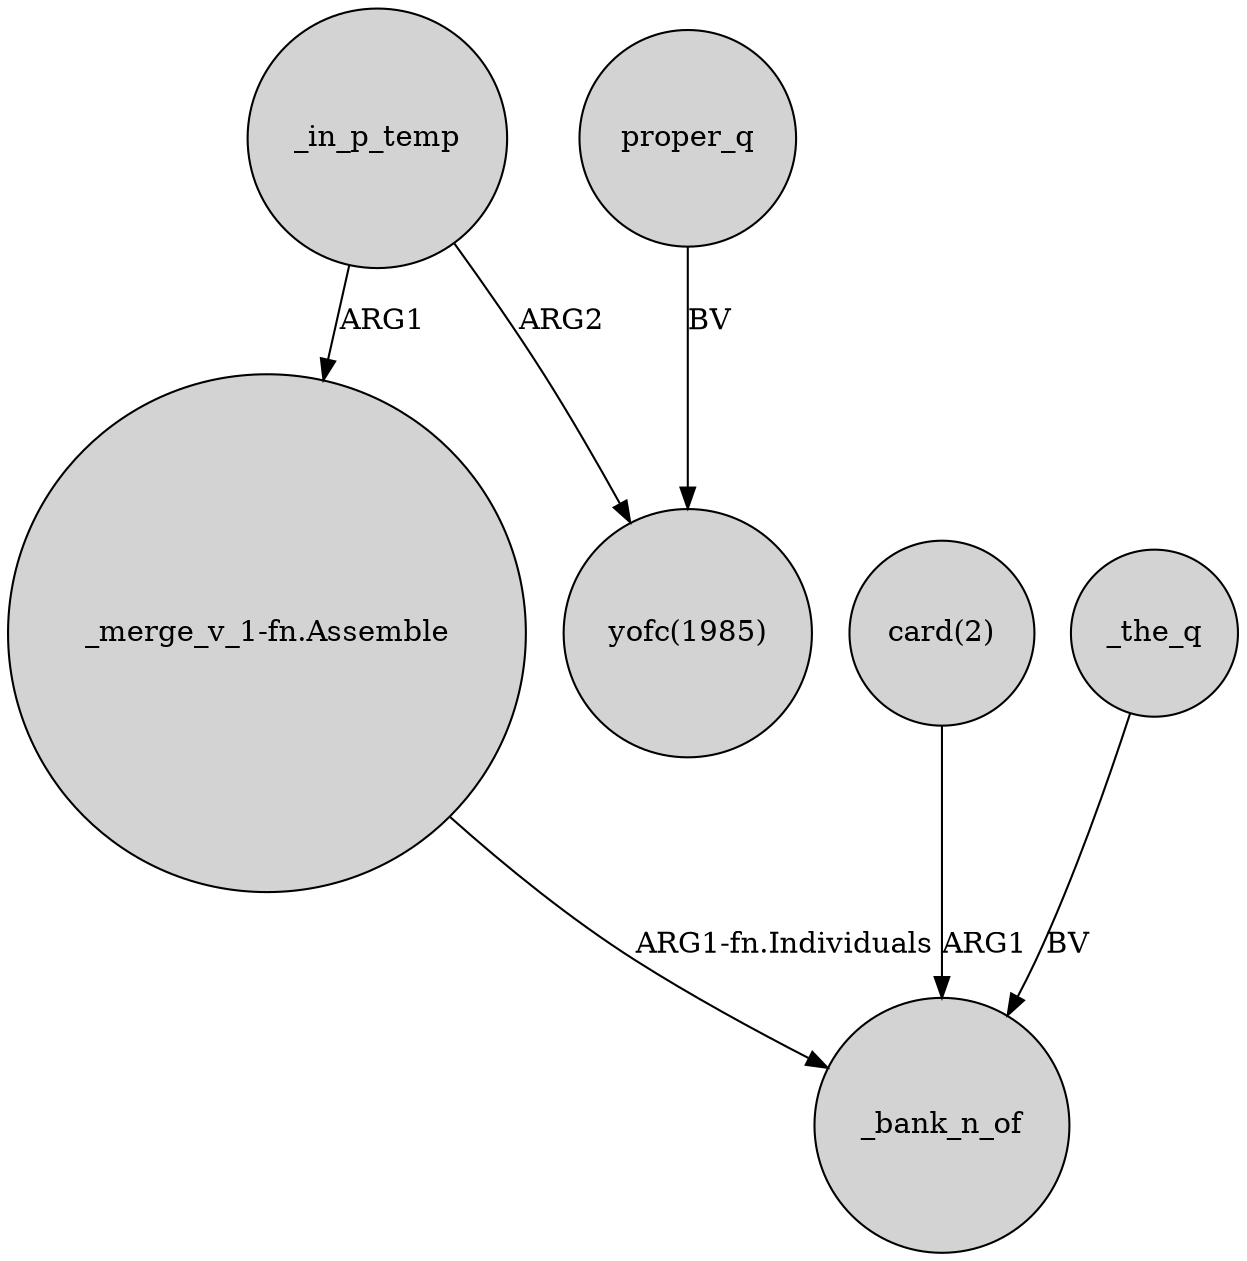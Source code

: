 digraph {
	node [shape=circle style=filled]
	_in_p_temp -> "yofc(1985)" [label=ARG2]
	"_merge_v_1-fn.Assemble" -> _bank_n_of [label="ARG1-fn.Individuals"]
	proper_q -> "yofc(1985)" [label=BV]
	"card(2)" -> _bank_n_of [label=ARG1]
	_in_p_temp -> "_merge_v_1-fn.Assemble" [label=ARG1]
	_the_q -> _bank_n_of [label=BV]
}
